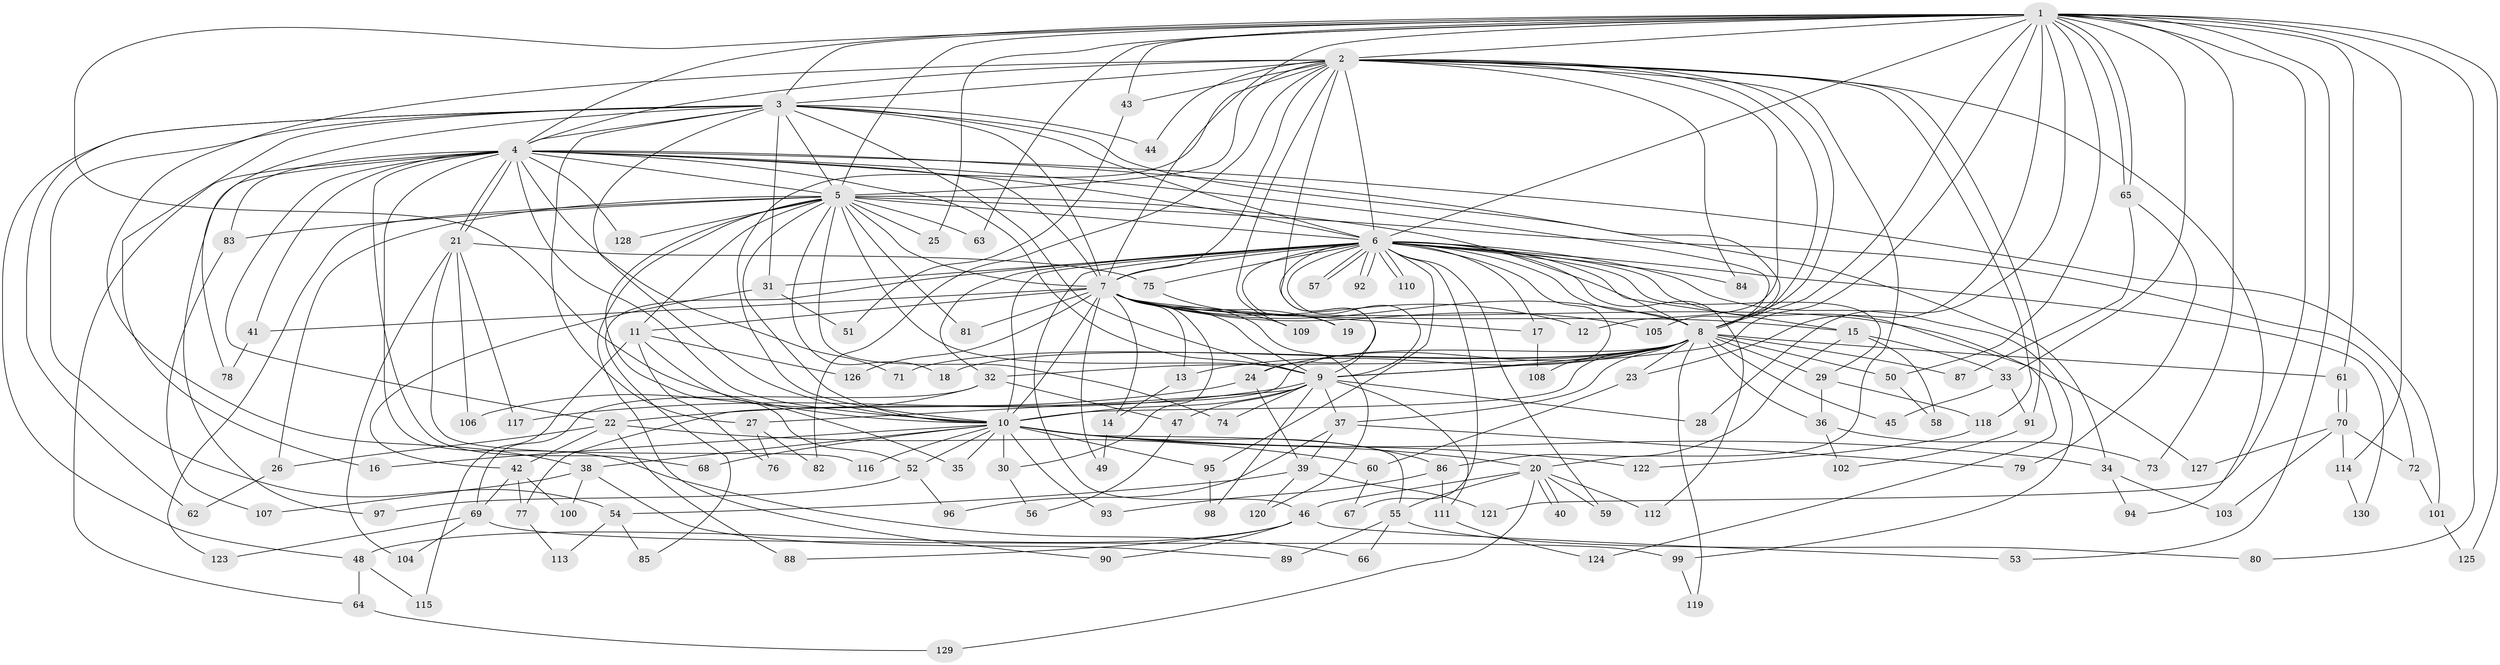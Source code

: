 // Generated by graph-tools (version 1.1) at 2025/34/03/09/25 02:34:45]
// undirected, 130 vertices, 285 edges
graph export_dot {
graph [start="1"]
  node [color=gray90,style=filled];
  1;
  2;
  3;
  4;
  5;
  6;
  7;
  8;
  9;
  10;
  11;
  12;
  13;
  14;
  15;
  16;
  17;
  18;
  19;
  20;
  21;
  22;
  23;
  24;
  25;
  26;
  27;
  28;
  29;
  30;
  31;
  32;
  33;
  34;
  35;
  36;
  37;
  38;
  39;
  40;
  41;
  42;
  43;
  44;
  45;
  46;
  47;
  48;
  49;
  50;
  51;
  52;
  53;
  54;
  55;
  56;
  57;
  58;
  59;
  60;
  61;
  62;
  63;
  64;
  65;
  66;
  67;
  68;
  69;
  70;
  71;
  72;
  73;
  74;
  75;
  76;
  77;
  78;
  79;
  80;
  81;
  82;
  83;
  84;
  85;
  86;
  87;
  88;
  89;
  90;
  91;
  92;
  93;
  94;
  95;
  96;
  97;
  98;
  99;
  100;
  101;
  102;
  103;
  104;
  105;
  106;
  107;
  108;
  109;
  110;
  111;
  112;
  113;
  114;
  115;
  116;
  117;
  118;
  119;
  120;
  121;
  122;
  123;
  124;
  125;
  126;
  127;
  128;
  129;
  130;
  1 -- 2;
  1 -- 3;
  1 -- 4;
  1 -- 5;
  1 -- 6;
  1 -- 7;
  1 -- 8;
  1 -- 9;
  1 -- 10;
  1 -- 23;
  1 -- 25;
  1 -- 28;
  1 -- 33;
  1 -- 43;
  1 -- 50;
  1 -- 53;
  1 -- 61;
  1 -- 63;
  1 -- 65;
  1 -- 65;
  1 -- 73;
  1 -- 80;
  1 -- 114;
  1 -- 121;
  1 -- 125;
  2 -- 3;
  2 -- 4;
  2 -- 5;
  2 -- 6;
  2 -- 7;
  2 -- 8;
  2 -- 9;
  2 -- 10;
  2 -- 12;
  2 -- 20;
  2 -- 38;
  2 -- 43;
  2 -- 44;
  2 -- 82;
  2 -- 84;
  2 -- 91;
  2 -- 94;
  2 -- 105;
  2 -- 109;
  2 -- 118;
  3 -- 4;
  3 -- 5;
  3 -- 6;
  3 -- 7;
  3 -- 8;
  3 -- 9;
  3 -- 10;
  3 -- 16;
  3 -- 27;
  3 -- 31;
  3 -- 44;
  3 -- 48;
  3 -- 54;
  3 -- 62;
  3 -- 78;
  4 -- 5;
  4 -- 6;
  4 -- 7;
  4 -- 8;
  4 -- 9;
  4 -- 10;
  4 -- 21;
  4 -- 21;
  4 -- 22;
  4 -- 34;
  4 -- 41;
  4 -- 64;
  4 -- 66;
  4 -- 68;
  4 -- 71;
  4 -- 83;
  4 -- 97;
  4 -- 101;
  4 -- 128;
  5 -- 6;
  5 -- 7;
  5 -- 8;
  5 -- 9;
  5 -- 10;
  5 -- 11;
  5 -- 18;
  5 -- 25;
  5 -- 26;
  5 -- 52;
  5 -- 63;
  5 -- 72;
  5 -- 74;
  5 -- 81;
  5 -- 83;
  5 -- 90;
  5 -- 123;
  5 -- 128;
  6 -- 7;
  6 -- 8;
  6 -- 9;
  6 -- 10;
  6 -- 15;
  6 -- 17;
  6 -- 19;
  6 -- 24;
  6 -- 29;
  6 -- 31;
  6 -- 32;
  6 -- 46;
  6 -- 57;
  6 -- 57;
  6 -- 59;
  6 -- 67;
  6 -- 75;
  6 -- 84;
  6 -- 85;
  6 -- 92;
  6 -- 92;
  6 -- 95;
  6 -- 99;
  6 -- 108;
  6 -- 110;
  6 -- 110;
  6 -- 112;
  6 -- 124;
  6 -- 130;
  7 -- 8;
  7 -- 9;
  7 -- 10;
  7 -- 11;
  7 -- 12;
  7 -- 13;
  7 -- 14;
  7 -- 15;
  7 -- 17;
  7 -- 19;
  7 -- 30;
  7 -- 41;
  7 -- 49;
  7 -- 81;
  7 -- 105;
  7 -- 120;
  7 -- 126;
  7 -- 127;
  8 -- 9;
  8 -- 10;
  8 -- 13;
  8 -- 18;
  8 -- 23;
  8 -- 24;
  8 -- 29;
  8 -- 32;
  8 -- 36;
  8 -- 37;
  8 -- 45;
  8 -- 50;
  8 -- 61;
  8 -- 71;
  8 -- 77;
  8 -- 87;
  8 -- 119;
  9 -- 10;
  9 -- 22;
  9 -- 27;
  9 -- 28;
  9 -- 37;
  9 -- 47;
  9 -- 74;
  9 -- 98;
  9 -- 111;
  10 -- 16;
  10 -- 20;
  10 -- 30;
  10 -- 34;
  10 -- 35;
  10 -- 38;
  10 -- 52;
  10 -- 55;
  10 -- 68;
  10 -- 86;
  10 -- 93;
  10 -- 95;
  10 -- 116;
  10 -- 122;
  11 -- 35;
  11 -- 76;
  11 -- 115;
  11 -- 126;
  13 -- 14;
  14 -- 49;
  15 -- 33;
  15 -- 58;
  15 -- 86;
  17 -- 108;
  20 -- 40;
  20 -- 40;
  20 -- 46;
  20 -- 55;
  20 -- 59;
  20 -- 112;
  20 -- 129;
  21 -- 75;
  21 -- 104;
  21 -- 106;
  21 -- 116;
  21 -- 117;
  22 -- 26;
  22 -- 42;
  22 -- 60;
  22 -- 88;
  23 -- 60;
  24 -- 39;
  24 -- 117;
  26 -- 62;
  27 -- 76;
  27 -- 82;
  29 -- 36;
  29 -- 118;
  30 -- 56;
  31 -- 42;
  31 -- 51;
  32 -- 47;
  32 -- 69;
  32 -- 106;
  33 -- 45;
  33 -- 91;
  34 -- 94;
  34 -- 103;
  36 -- 73;
  36 -- 102;
  37 -- 39;
  37 -- 79;
  37 -- 96;
  38 -- 89;
  38 -- 100;
  38 -- 107;
  39 -- 54;
  39 -- 120;
  39 -- 121;
  41 -- 78;
  42 -- 69;
  42 -- 77;
  42 -- 100;
  43 -- 51;
  46 -- 48;
  46 -- 53;
  46 -- 88;
  46 -- 90;
  47 -- 56;
  48 -- 64;
  48 -- 115;
  50 -- 58;
  52 -- 96;
  52 -- 97;
  54 -- 85;
  54 -- 113;
  55 -- 66;
  55 -- 80;
  55 -- 89;
  60 -- 67;
  61 -- 70;
  61 -- 70;
  64 -- 129;
  65 -- 79;
  65 -- 87;
  69 -- 99;
  69 -- 104;
  69 -- 123;
  70 -- 72;
  70 -- 103;
  70 -- 114;
  70 -- 127;
  72 -- 101;
  75 -- 109;
  77 -- 113;
  83 -- 107;
  86 -- 93;
  86 -- 111;
  91 -- 102;
  95 -- 98;
  99 -- 119;
  101 -- 125;
  111 -- 124;
  114 -- 130;
  118 -- 122;
}
